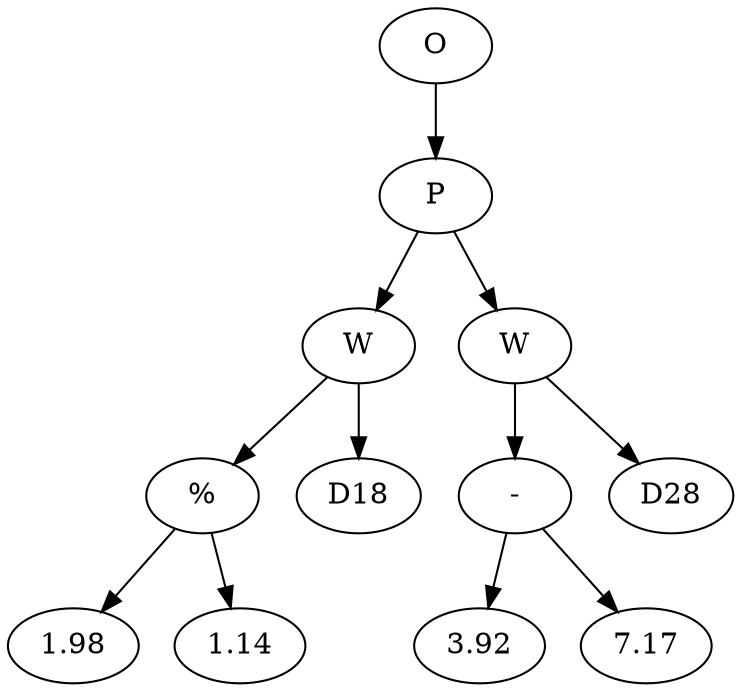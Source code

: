 // Tree
digraph {
	6009466 [label=O]
	6009467 [label=P]
	6009466 -> 6009467
	6009468 [label=W]
	6009467 -> 6009468
	6009469 [label="%"]
	6009468 -> 6009469
	6009470 [label=1.98]
	6009469 -> 6009470
	6009471 [label=1.14]
	6009469 -> 6009471
	6009472 [label=D18]
	6009468 -> 6009472
	6009473 [label=W]
	6009467 -> 6009473
	6009474 [label="-"]
	6009473 -> 6009474
	6009475 [label=3.92]
	6009474 -> 6009475
	6009476 [label=7.17]
	6009474 -> 6009476
	6009477 [label=D28]
	6009473 -> 6009477
}
